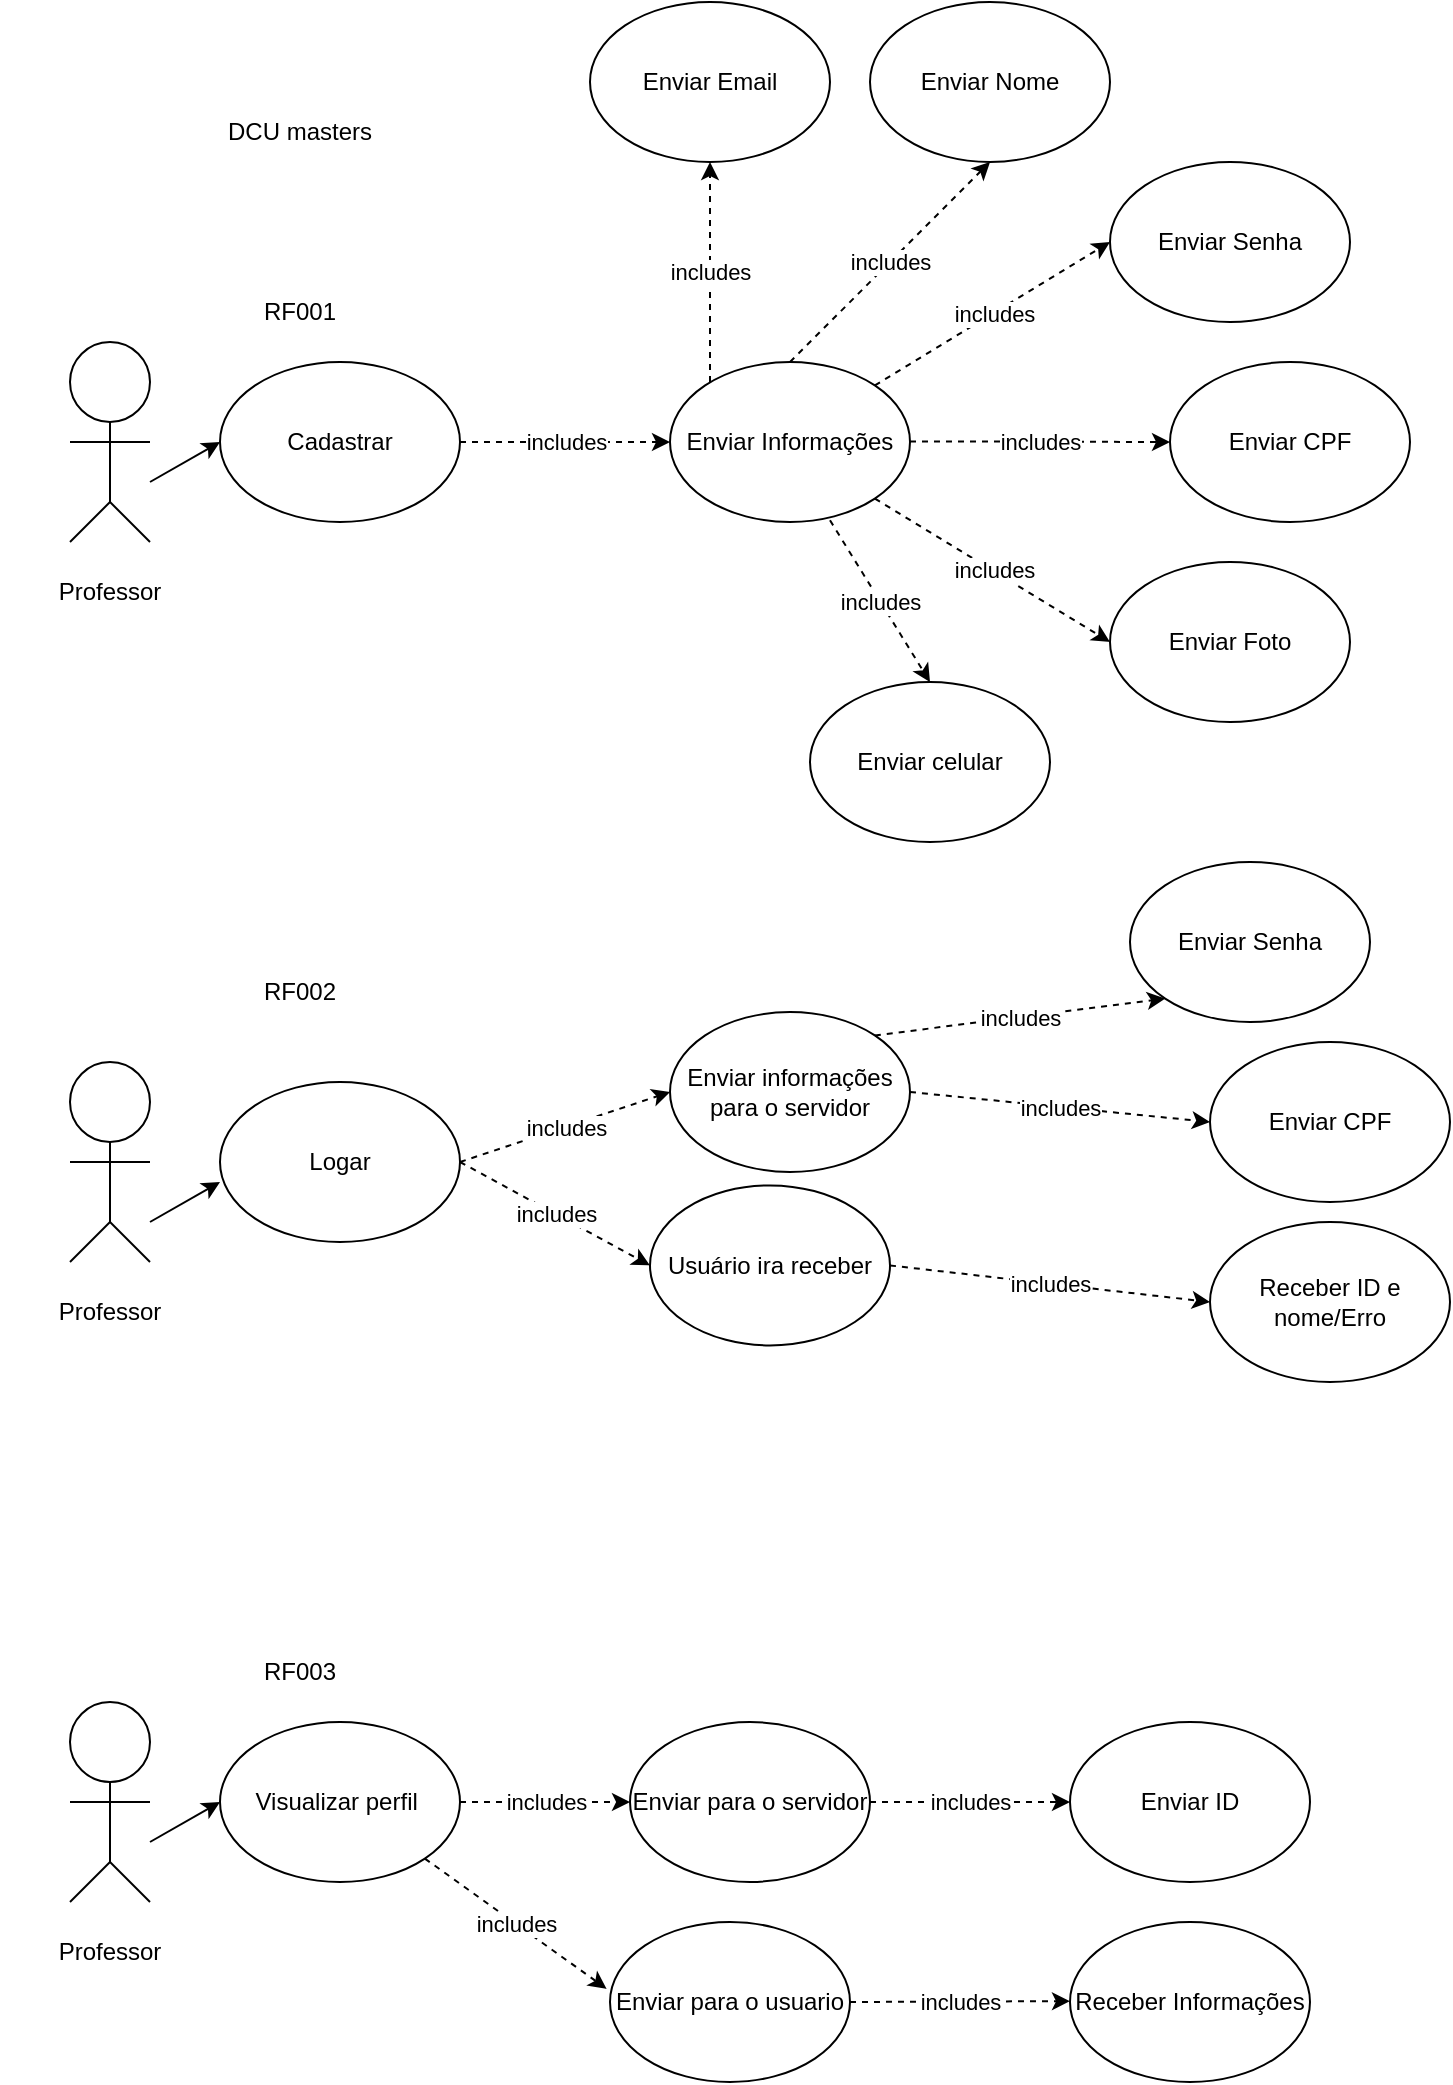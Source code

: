<mxfile version="16.5.6" type="device"><diagram id="yD8AEJvp8rjr0Pd-gw1t" name="Page-1"><mxGraphModel dx="1422" dy="794" grid="1" gridSize="10" guides="1" tooltips="1" connect="1" arrows="1" fold="1" page="1" pageScale="1" pageWidth="827" pageHeight="1169" math="0" shadow="0"><root><mxCell id="0"/><mxCell id="1" parent="0"/><mxCell id="VFdIZOB6IdXJOClM5yZO-1" value="" style="endArrow=none;html=1;rounded=0;" parent="1" target="VFdIZOB6IdXJOClM5yZO-2" edge="1"><mxGeometry width="50" height="50" relative="1" as="geometry"><mxPoint x="100" y="250" as="sourcePoint"/><mxPoint x="100" y="190" as="targetPoint"/></mxGeometry></mxCell><mxCell id="VFdIZOB6IdXJOClM5yZO-2" value="" style="ellipse;whiteSpace=wrap;html=1;aspect=fixed;" parent="1" vertex="1"><mxGeometry x="80" y="170" width="40" height="40" as="geometry"/></mxCell><mxCell id="VFdIZOB6IdXJOClM5yZO-3" value="" style="endArrow=none;html=1;rounded=0;" parent="1" edge="1"><mxGeometry width="50" height="50" relative="1" as="geometry"><mxPoint x="80" y="220" as="sourcePoint"/><mxPoint x="120" y="220" as="targetPoint"/><Array as="points"><mxPoint x="100" y="220"/></Array></mxGeometry></mxCell><mxCell id="VFdIZOB6IdXJOClM5yZO-4" value="" style="endArrow=none;html=1;rounded=0;" parent="1" edge="1"><mxGeometry width="50" height="50" relative="1" as="geometry"><mxPoint x="80" y="270" as="sourcePoint"/><mxPoint x="100" y="250" as="targetPoint"/></mxGeometry></mxCell><mxCell id="VFdIZOB6IdXJOClM5yZO-6" value="" style="endArrow=none;html=1;rounded=0;" parent="1" edge="1"><mxGeometry width="50" height="50" relative="1" as="geometry"><mxPoint x="100" y="250" as="sourcePoint"/><mxPoint x="120" y="270" as="targetPoint"/></mxGeometry></mxCell><mxCell id="VFdIZOB6IdXJOClM5yZO-7" value="DCU masters" style="text;html=1;strokeColor=none;fillColor=none;align=center;verticalAlign=middle;whiteSpace=wrap;rounded=0;" parent="1" vertex="1"><mxGeometry x="130" y="50" width="130" height="30" as="geometry"/></mxCell><mxCell id="VFdIZOB6IdXJOClM5yZO-8" value="Cadastrar" style="ellipse;whiteSpace=wrap;html=1;" parent="1" vertex="1"><mxGeometry x="155" y="180" width="120" height="80" as="geometry"/></mxCell><mxCell id="VFdIZOB6IdXJOClM5yZO-9" value="Logar" style="ellipse;whiteSpace=wrap;html=1;" parent="1" vertex="1"><mxGeometry x="155" y="540" width="120" height="80" as="geometry"/></mxCell><mxCell id="VFdIZOB6IdXJOClM5yZO-11" value="" style="endArrow=none;html=1;rounded=0;" parent="1" target="VFdIZOB6IdXJOClM5yZO-12" edge="1"><mxGeometry width="50" height="50" relative="1" as="geometry"><mxPoint x="100" y="610" as="sourcePoint"/><mxPoint x="100" y="550" as="targetPoint"/></mxGeometry></mxCell><mxCell id="VFdIZOB6IdXJOClM5yZO-12" value="" style="ellipse;whiteSpace=wrap;html=1;aspect=fixed;" parent="1" vertex="1"><mxGeometry x="80" y="530" width="40" height="40" as="geometry"/></mxCell><mxCell id="VFdIZOB6IdXJOClM5yZO-13" value="" style="endArrow=none;html=1;rounded=0;" parent="1" edge="1"><mxGeometry width="50" height="50" relative="1" as="geometry"><mxPoint x="80" y="580" as="sourcePoint"/><mxPoint x="120" y="580" as="targetPoint"/><Array as="points"><mxPoint x="100" y="580"/></Array></mxGeometry></mxCell><mxCell id="VFdIZOB6IdXJOClM5yZO-14" value="" style="endArrow=none;html=1;rounded=0;" parent="1" edge="1"><mxGeometry width="50" height="50" relative="1" as="geometry"><mxPoint x="80" y="630" as="sourcePoint"/><mxPoint x="100" y="610" as="targetPoint"/></mxGeometry></mxCell><mxCell id="VFdIZOB6IdXJOClM5yZO-15" value="" style="endArrow=none;html=1;rounded=0;" parent="1" edge="1"><mxGeometry width="50" height="50" relative="1" as="geometry"><mxPoint x="100" y="610" as="sourcePoint"/><mxPoint x="120" y="630" as="targetPoint"/></mxGeometry></mxCell><mxCell id="VFdIZOB6IdXJOClM5yZO-16" value="Visualizar perfil&amp;nbsp;" style="ellipse;whiteSpace=wrap;html=1;" parent="1" vertex="1"><mxGeometry x="155" y="860" width="120" height="80" as="geometry"/></mxCell><mxCell id="VFdIZOB6IdXJOClM5yZO-17" value="" style="endArrow=none;html=1;rounded=0;" parent="1" target="VFdIZOB6IdXJOClM5yZO-18" edge="1"><mxGeometry width="50" height="50" relative="1" as="geometry"><mxPoint x="100" y="930" as="sourcePoint"/><mxPoint x="100" y="870" as="targetPoint"/></mxGeometry></mxCell><mxCell id="VFdIZOB6IdXJOClM5yZO-18" value="" style="ellipse;whiteSpace=wrap;html=1;aspect=fixed;" parent="1" vertex="1"><mxGeometry x="80" y="850" width="40" height="40" as="geometry"/></mxCell><mxCell id="VFdIZOB6IdXJOClM5yZO-19" value="" style="endArrow=none;html=1;rounded=0;" parent="1" edge="1"><mxGeometry width="50" height="50" relative="1" as="geometry"><mxPoint x="80" y="900" as="sourcePoint"/><mxPoint x="120" y="900" as="targetPoint"/><Array as="points"><mxPoint x="100" y="900"/></Array></mxGeometry></mxCell><mxCell id="VFdIZOB6IdXJOClM5yZO-20" value="" style="endArrow=none;html=1;rounded=0;" parent="1" edge="1"><mxGeometry width="50" height="50" relative="1" as="geometry"><mxPoint x="80" y="950" as="sourcePoint"/><mxPoint x="100" y="930" as="targetPoint"/></mxGeometry></mxCell><mxCell id="VFdIZOB6IdXJOClM5yZO-21" value="" style="endArrow=none;html=1;rounded=0;" parent="1" edge="1"><mxGeometry width="50" height="50" relative="1" as="geometry"><mxPoint x="100" y="930" as="sourcePoint"/><mxPoint x="120" y="950" as="targetPoint"/></mxGeometry></mxCell><mxCell id="VFdIZOB6IdXJOClM5yZO-22" value="Professor" style="text;html=1;strokeColor=none;fillColor=none;align=center;verticalAlign=middle;whiteSpace=wrap;rounded=0;" parent="1" vertex="1"><mxGeometry x="45" y="640" width="110" height="30" as="geometry"/></mxCell><mxCell id="VFdIZOB6IdXJOClM5yZO-23" value="Professor" style="text;html=1;strokeColor=none;fillColor=none;align=center;verticalAlign=middle;whiteSpace=wrap;rounded=0;" parent="1" vertex="1"><mxGeometry x="45" y="960" width="110" height="30" as="geometry"/></mxCell><mxCell id="VFdIZOB6IdXJOClM5yZO-24" value="Professor" style="text;html=1;strokeColor=none;fillColor=none;align=center;verticalAlign=middle;whiteSpace=wrap;rounded=0;" parent="1" vertex="1"><mxGeometry x="45" y="280" width="110" height="30" as="geometry"/></mxCell><mxCell id="VFdIZOB6IdXJOClM5yZO-26" value="i" style="endArrow=classic;html=1;rounded=0;dashed=1;exitX=1;exitY=0.5;exitDx=0;exitDy=0;" parent="1" source="VFdIZOB6IdXJOClM5yZO-8" edge="1"><mxGeometry relative="1" as="geometry"><mxPoint x="290" y="220" as="sourcePoint"/><mxPoint x="380" y="220" as="targetPoint"/></mxGeometry></mxCell><mxCell id="VFdIZOB6IdXJOClM5yZO-27" value="includes" style="edgeLabel;resizable=0;html=1;align=center;verticalAlign=middle;" parent="VFdIZOB6IdXJOClM5yZO-26" connectable="0" vertex="1"><mxGeometry relative="1" as="geometry"/></mxCell><mxCell id="VFdIZOB6IdXJOClM5yZO-28" value="Enviar Informações" style="ellipse;whiteSpace=wrap;html=1;" parent="1" vertex="1"><mxGeometry x="380" y="180" width="120" height="80" as="geometry"/></mxCell><mxCell id="VFdIZOB6IdXJOClM5yZO-29" value="i" style="endArrow=classic;html=1;rounded=0;dashed=1;" parent="1" edge="1"><mxGeometry relative="1" as="geometry"><mxPoint x="500" y="219.71" as="sourcePoint"/><mxPoint x="630" y="220" as="targetPoint"/></mxGeometry></mxCell><mxCell id="VFdIZOB6IdXJOClM5yZO-30" value="includes" style="edgeLabel;resizable=0;html=1;align=center;verticalAlign=middle;" parent="VFdIZOB6IdXJOClM5yZO-29" connectable="0" vertex="1"><mxGeometry relative="1" as="geometry"/></mxCell><mxCell id="VFdIZOB6IdXJOClM5yZO-31" value="Enviar CPF" style="ellipse;whiteSpace=wrap;html=1;" parent="1" vertex="1"><mxGeometry x="630" y="180" width="120" height="80" as="geometry"/></mxCell><mxCell id="VFdIZOB6IdXJOClM5yZO-32" value="" style="endArrow=classic;html=1;rounded=0;entryX=0;entryY=0.5;entryDx=0;entryDy=0;" parent="1" target="VFdIZOB6IdXJOClM5yZO-8" edge="1"><mxGeometry width="50" height="50" relative="1" as="geometry"><mxPoint x="120" y="240" as="sourcePoint"/><mxPoint x="170" y="220" as="targetPoint"/></mxGeometry></mxCell><mxCell id="VFdIZOB6IdXJOClM5yZO-34" value="Enviar Senha" style="ellipse;whiteSpace=wrap;html=1;" parent="1" vertex="1"><mxGeometry x="600" y="80" width="120" height="80" as="geometry"/></mxCell><mxCell id="VFdIZOB6IdXJOClM5yZO-35" value="i" style="endArrow=classic;html=1;rounded=0;dashed=1;entryX=0;entryY=0.5;entryDx=0;entryDy=0;exitX=1;exitY=0;exitDx=0;exitDy=0;" parent="1" source="VFdIZOB6IdXJOClM5yZO-28" target="VFdIZOB6IdXJOClM5yZO-34" edge="1"><mxGeometry relative="1" as="geometry"><mxPoint x="465" y="179.17" as="sourcePoint"/><mxPoint x="595" y="179.46" as="targetPoint"/></mxGeometry></mxCell><mxCell id="VFdIZOB6IdXJOClM5yZO-36" value="includes" style="edgeLabel;resizable=0;html=1;align=center;verticalAlign=middle;" parent="VFdIZOB6IdXJOClM5yZO-35" connectable="0" vertex="1"><mxGeometry relative="1" as="geometry"/></mxCell><mxCell id="VFdIZOB6IdXJOClM5yZO-38" value="Enviar Foto" style="ellipse;whiteSpace=wrap;html=1;" parent="1" vertex="1"><mxGeometry x="600" y="280" width="120" height="80" as="geometry"/></mxCell><mxCell id="VFdIZOB6IdXJOClM5yZO-41" value="" style="endArrow=classic;html=1;rounded=0;entryX=0;entryY=0.5;entryDx=0;entryDy=0;" parent="1" edge="1"><mxGeometry width="50" height="50" relative="1" as="geometry"><mxPoint x="120" y="610.0" as="sourcePoint"/><mxPoint x="155" y="590.0" as="targetPoint"/></mxGeometry></mxCell><mxCell id="VFdIZOB6IdXJOClM5yZO-42" value="" style="endArrow=classic;html=1;rounded=0;entryX=0;entryY=0.5;entryDx=0;entryDy=0;" parent="1" edge="1"><mxGeometry width="50" height="50" relative="1" as="geometry"><mxPoint x="120" y="920.0" as="sourcePoint"/><mxPoint x="155" y="900.0" as="targetPoint"/></mxGeometry></mxCell><mxCell id="VFdIZOB6IdXJOClM5yZO-43" value="Enviar Nome" style="ellipse;whiteSpace=wrap;html=1;" parent="1" vertex="1"><mxGeometry x="480" width="120" height="80" as="geometry"/></mxCell><mxCell id="VFdIZOB6IdXJOClM5yZO-44" value="i" style="endArrow=classic;html=1;rounded=0;dashed=1;entryX=0.5;entryY=1;entryDx=0;entryDy=0;" parent="1" target="VFdIZOB6IdXJOClM5yZO-43" edge="1"><mxGeometry relative="1" as="geometry"><mxPoint x="440" y="180" as="sourcePoint"/><mxPoint x="547.57" y="108.28" as="targetPoint"/></mxGeometry></mxCell><mxCell id="VFdIZOB6IdXJOClM5yZO-45" value="includes" style="edgeLabel;resizable=0;html=1;align=center;verticalAlign=middle;" parent="VFdIZOB6IdXJOClM5yZO-44" connectable="0" vertex="1"><mxGeometry relative="1" as="geometry"/></mxCell><mxCell id="VFdIZOB6IdXJOClM5yZO-51" value="Enviar informações para o servidor" style="ellipse;whiteSpace=wrap;html=1;" parent="1" vertex="1"><mxGeometry x="380" y="505" width="120" height="80" as="geometry"/></mxCell><mxCell id="VFdIZOB6IdXJOClM5yZO-52" value="i" style="endArrow=classic;html=1;rounded=0;dashed=1;exitX=1;exitY=0.5;exitDx=0;exitDy=0;entryX=0;entryY=0.5;entryDx=0;entryDy=0;" parent="1" source="VFdIZOB6IdXJOClM5yZO-9" target="VFdIZOB6IdXJOClM5yZO-51" edge="1"><mxGeometry relative="1" as="geometry"><mxPoint x="290" y="584" as="sourcePoint"/><mxPoint x="370" y="584.0" as="targetPoint"/></mxGeometry></mxCell><mxCell id="VFdIZOB6IdXJOClM5yZO-53" value="includes" style="edgeLabel;resizable=0;html=1;align=center;verticalAlign=middle;" parent="VFdIZOB6IdXJOClM5yZO-52" connectable="0" vertex="1"><mxGeometry relative="1" as="geometry"/></mxCell><mxCell id="VFdIZOB6IdXJOClM5yZO-55" value="i" style="endArrow=classic;html=1;rounded=0;dashed=1;exitX=1;exitY=0.5;exitDx=0;exitDy=0;entryX=0;entryY=0.5;entryDx=0;entryDy=0;" parent="1" source="VFdIZOB6IdXJOClM5yZO-51" target="VFdIZOB6IdXJOClM5yZO-57" edge="1"><mxGeometry relative="1" as="geometry"><mxPoint x="500" y="579.63" as="sourcePoint"/><mxPoint x="630.0" y="579.92" as="targetPoint"/></mxGeometry></mxCell><mxCell id="VFdIZOB6IdXJOClM5yZO-56" value="includes" style="edgeLabel;resizable=0;html=1;align=center;verticalAlign=middle;" parent="VFdIZOB6IdXJOClM5yZO-55" connectable="0" vertex="1"><mxGeometry relative="1" as="geometry"/></mxCell><mxCell id="VFdIZOB6IdXJOClM5yZO-57" value="Enviar CPF" style="ellipse;whiteSpace=wrap;html=1;" parent="1" vertex="1"><mxGeometry x="650" y="520" width="120" height="80" as="geometry"/></mxCell><mxCell id="VFdIZOB6IdXJOClM5yZO-58" value="Enviar Senha" style="ellipse;whiteSpace=wrap;html=1;" parent="1" vertex="1"><mxGeometry x="610" y="430" width="120" height="80" as="geometry"/></mxCell><mxCell id="VFdIZOB6IdXJOClM5yZO-59" value="i" style="endArrow=classic;html=1;rounded=0;dashed=1;entryX=0;entryY=1;entryDx=0;entryDy=0;exitX=1;exitY=0;exitDx=0;exitDy=0;" parent="1" source="VFdIZOB6IdXJOClM5yZO-51" target="VFdIZOB6IdXJOClM5yZO-58" edge="1"><mxGeometry relative="1" as="geometry"><mxPoint x="490" y="560.0" as="sourcePoint"/><mxPoint x="620.0" y="560.29" as="targetPoint"/></mxGeometry></mxCell><mxCell id="VFdIZOB6IdXJOClM5yZO-60" value="includes" style="edgeLabel;resizable=0;html=1;align=center;verticalAlign=middle;" parent="VFdIZOB6IdXJOClM5yZO-59" connectable="0" vertex="1"><mxGeometry relative="1" as="geometry"/></mxCell><mxCell id="VFdIZOB6IdXJOClM5yZO-61" value="Usuário ira receber" style="ellipse;whiteSpace=wrap;html=1;" parent="1" vertex="1"><mxGeometry x="370" y="591.72" width="120" height="80" as="geometry"/></mxCell><mxCell id="VFdIZOB6IdXJOClM5yZO-62" value="i" style="endArrow=classic;html=1;rounded=0;dashed=1;exitX=1;exitY=0.5;exitDx=0;exitDy=0;entryX=0;entryY=0.5;entryDx=0;entryDy=0;" parent="1" source="VFdIZOB6IdXJOClM5yZO-61" target="VFdIZOB6IdXJOClM5yZO-68" edge="1"><mxGeometry relative="1" as="geometry"><mxPoint x="490" y="666.35" as="sourcePoint"/><mxPoint x="640" y="620" as="targetPoint"/></mxGeometry></mxCell><mxCell id="VFdIZOB6IdXJOClM5yZO-63" value="includes" style="edgeLabel;resizable=0;html=1;align=center;verticalAlign=middle;" parent="VFdIZOB6IdXJOClM5yZO-62" connectable="0" vertex="1"><mxGeometry relative="1" as="geometry"/></mxCell><mxCell id="VFdIZOB6IdXJOClM5yZO-66" value="i" style="endArrow=classic;html=1;rounded=0;dashed=1;exitX=1;exitY=0.5;exitDx=0;exitDy=0;entryX=0;entryY=0.5;entryDx=0;entryDy=0;" parent="1" source="VFdIZOB6IdXJOClM5yZO-9" target="VFdIZOB6IdXJOClM5yZO-61" edge="1"><mxGeometry relative="1" as="geometry"><mxPoint x="275" y="597.5" as="sourcePoint"/><mxPoint x="380.0" y="562.5" as="targetPoint"/></mxGeometry></mxCell><mxCell id="VFdIZOB6IdXJOClM5yZO-67" value="includes" style="edgeLabel;resizable=0;html=1;align=center;verticalAlign=middle;" parent="VFdIZOB6IdXJOClM5yZO-66" connectable="0" vertex="1"><mxGeometry relative="1" as="geometry"/></mxCell><mxCell id="VFdIZOB6IdXJOClM5yZO-68" value="Receber ID e nome/Erro" style="ellipse;whiteSpace=wrap;html=1;" parent="1" vertex="1"><mxGeometry x="650" y="610" width="120" height="80" as="geometry"/></mxCell><mxCell id="VFdIZOB6IdXJOClM5yZO-69" value="Enviar para o servidor" style="ellipse;whiteSpace=wrap;html=1;" parent="1" vertex="1"><mxGeometry x="360" y="860" width="120" height="80" as="geometry"/></mxCell><mxCell id="VFdIZOB6IdXJOClM5yZO-70" value="i" style="endArrow=classic;html=1;rounded=0;dashed=1;exitX=1;exitY=0.5;exitDx=0;exitDy=0;entryX=0;entryY=0.5;entryDx=0;entryDy=0;" parent="1" target="VFdIZOB6IdXJOClM5yZO-69" edge="1"><mxGeometry relative="1" as="geometry"><mxPoint x="275" y="900" as="sourcePoint"/><mxPoint x="370" y="951.72" as="targetPoint"/></mxGeometry></mxCell><mxCell id="VFdIZOB6IdXJOClM5yZO-71" value="includes" style="edgeLabel;resizable=0;html=1;align=center;verticalAlign=middle;" parent="VFdIZOB6IdXJOClM5yZO-70" connectable="0" vertex="1"><mxGeometry relative="1" as="geometry"/></mxCell><mxCell id="VFdIZOB6IdXJOClM5yZO-74" value="Enviar ID" style="ellipse;whiteSpace=wrap;html=1;" parent="1" vertex="1"><mxGeometry x="580" y="860" width="120" height="80" as="geometry"/></mxCell><mxCell id="VFdIZOB6IdXJOClM5yZO-75" value="i" style="endArrow=classic;html=1;rounded=0;dashed=1;exitX=1;exitY=0.5;exitDx=0;exitDy=0;entryX=0;entryY=0.5;entryDx=0;entryDy=0;" parent="1" target="VFdIZOB6IdXJOClM5yZO-74" edge="1"><mxGeometry relative="1" as="geometry"><mxPoint x="480.0" y="900" as="sourcePoint"/><mxPoint x="640.0" y="918.28" as="targetPoint"/></mxGeometry></mxCell><mxCell id="VFdIZOB6IdXJOClM5yZO-76" value="includes" style="edgeLabel;resizable=0;html=1;align=center;verticalAlign=middle;" parent="VFdIZOB6IdXJOClM5yZO-75" connectable="0" vertex="1"><mxGeometry relative="1" as="geometry"/></mxCell><mxCell id="VFdIZOB6IdXJOClM5yZO-77" value="Enviar para o usuario" style="ellipse;whiteSpace=wrap;html=1;" parent="1" vertex="1"><mxGeometry x="350" y="960" width="120" height="80" as="geometry"/></mxCell><mxCell id="VFdIZOB6IdXJOClM5yZO-78" value="Receber Informações" style="ellipse;whiteSpace=wrap;html=1;" parent="1" vertex="1"><mxGeometry x="580" y="960" width="120" height="80" as="geometry"/></mxCell><mxCell id="VFdIZOB6IdXJOClM5yZO-79" value="i" style="endArrow=classic;html=1;rounded=0;dashed=1;exitX=1;exitY=0.5;exitDx=0;exitDy=0;entryX=0;entryY=0.5;entryDx=0;entryDy=0;" parent="1" source="VFdIZOB6IdXJOClM5yZO-77" edge="1"><mxGeometry relative="1" as="geometry"><mxPoint x="480.0" y="999.57" as="sourcePoint"/><mxPoint x="580.0" y="999.57" as="targetPoint"/></mxGeometry></mxCell><mxCell id="VFdIZOB6IdXJOClM5yZO-80" value="includes" style="edgeLabel;resizable=0;html=1;align=center;verticalAlign=middle;" parent="VFdIZOB6IdXJOClM5yZO-79" connectable="0" vertex="1"><mxGeometry relative="1" as="geometry"/></mxCell><mxCell id="VFdIZOB6IdXJOClM5yZO-81" value="i" style="endArrow=classic;html=1;rounded=0;dashed=1;exitX=1;exitY=1;exitDx=0;exitDy=0;entryX=-0.014;entryY=0.418;entryDx=0;entryDy=0;entryPerimeter=0;" parent="1" source="VFdIZOB6IdXJOClM5yZO-16" target="VFdIZOB6IdXJOClM5yZO-77" edge="1"><mxGeometry relative="1" as="geometry"><mxPoint x="260" y="930.43" as="sourcePoint"/><mxPoint x="370.0" y="930" as="targetPoint"/></mxGeometry></mxCell><mxCell id="VFdIZOB6IdXJOClM5yZO-82" value="includes" style="edgeLabel;resizable=0;html=1;align=center;verticalAlign=middle;" parent="VFdIZOB6IdXJOClM5yZO-81" connectable="0" vertex="1"><mxGeometry relative="1" as="geometry"/></mxCell><mxCell id="1hHrBiVnQW_X5Cz_p-GR-1" value="i" style="endArrow=classic;html=1;rounded=0;dashed=1;entryX=0;entryY=0.5;entryDx=0;entryDy=0;exitX=1;exitY=1;exitDx=0;exitDy=0;" parent="1" source="VFdIZOB6IdXJOClM5yZO-28" target="VFdIZOB6IdXJOClM5yZO-38" edge="1"><mxGeometry relative="1" as="geometry"><mxPoint x="475" y="259.0" as="sourcePoint"/><mxPoint x="605" y="259.29" as="targetPoint"/></mxGeometry></mxCell><mxCell id="1hHrBiVnQW_X5Cz_p-GR-2" value="includes" style="edgeLabel;resizable=0;html=1;align=center;verticalAlign=middle;" parent="1hHrBiVnQW_X5Cz_p-GR-1" connectable="0" vertex="1"><mxGeometry relative="1" as="geometry"/></mxCell><mxCell id="1hHrBiVnQW_X5Cz_p-GR-3" value="Enviar Email" style="ellipse;whiteSpace=wrap;html=1;" parent="1" vertex="1"><mxGeometry x="340" width="120" height="80" as="geometry"/></mxCell><mxCell id="1hHrBiVnQW_X5Cz_p-GR-4" value="i" style="endArrow=classic;html=1;rounded=0;dashed=1;entryX=0.5;entryY=1;entryDx=0;entryDy=0;" parent="1" target="1hHrBiVnQW_X5Cz_p-GR-3" edge="1"><mxGeometry relative="1" as="geometry"><mxPoint x="400" y="190" as="sourcePoint"/><mxPoint x="500" y="90" as="targetPoint"/></mxGeometry></mxCell><mxCell id="1hHrBiVnQW_X5Cz_p-GR-5" value="includes" style="edgeLabel;resizable=0;html=1;align=center;verticalAlign=middle;" parent="1hHrBiVnQW_X5Cz_p-GR-4" connectable="0" vertex="1"><mxGeometry relative="1" as="geometry"/></mxCell><mxCell id="1hHrBiVnQW_X5Cz_p-GR-6" value="Enviar celular" style="ellipse;whiteSpace=wrap;html=1;" parent="1" vertex="1"><mxGeometry x="450" y="340" width="120" height="80" as="geometry"/></mxCell><mxCell id="1hHrBiVnQW_X5Cz_p-GR-7" value="i" style="endArrow=classic;html=1;rounded=0;dashed=1;entryX=0.5;entryY=0;entryDx=0;entryDy=0;exitX=1;exitY=1;exitDx=0;exitDy=0;" parent="1" target="1hHrBiVnQW_X5Cz_p-GR-6" edge="1"><mxGeometry relative="1" as="geometry"><mxPoint x="459.996" y="259.144" as="sourcePoint"/><mxPoint x="577.57" y="330.86" as="targetPoint"/></mxGeometry></mxCell><mxCell id="1hHrBiVnQW_X5Cz_p-GR-8" value="includes" style="edgeLabel;resizable=0;html=1;align=center;verticalAlign=middle;" parent="1hHrBiVnQW_X5Cz_p-GR-7" connectable="0" vertex="1"><mxGeometry relative="1" as="geometry"/></mxCell><mxCell id="bNyTQGDOwEwa2GFyxWkD-1" value="RF001" style="text;html=1;strokeColor=none;fillColor=none;align=center;verticalAlign=middle;whiteSpace=wrap;rounded=0;" vertex="1" parent="1"><mxGeometry x="165" y="140" width="60" height="30" as="geometry"/></mxCell><mxCell id="bNyTQGDOwEwa2GFyxWkD-2" value="RF002" style="text;html=1;strokeColor=none;fillColor=none;align=center;verticalAlign=middle;whiteSpace=wrap;rounded=0;" vertex="1" parent="1"><mxGeometry x="165" y="480" width="60" height="30" as="geometry"/></mxCell><mxCell id="bNyTQGDOwEwa2GFyxWkD-3" value="RF003" style="text;html=1;strokeColor=none;fillColor=none;align=center;verticalAlign=middle;whiteSpace=wrap;rounded=0;" vertex="1" parent="1"><mxGeometry x="165" y="820" width="60" height="30" as="geometry"/></mxCell></root></mxGraphModel></diagram></mxfile>